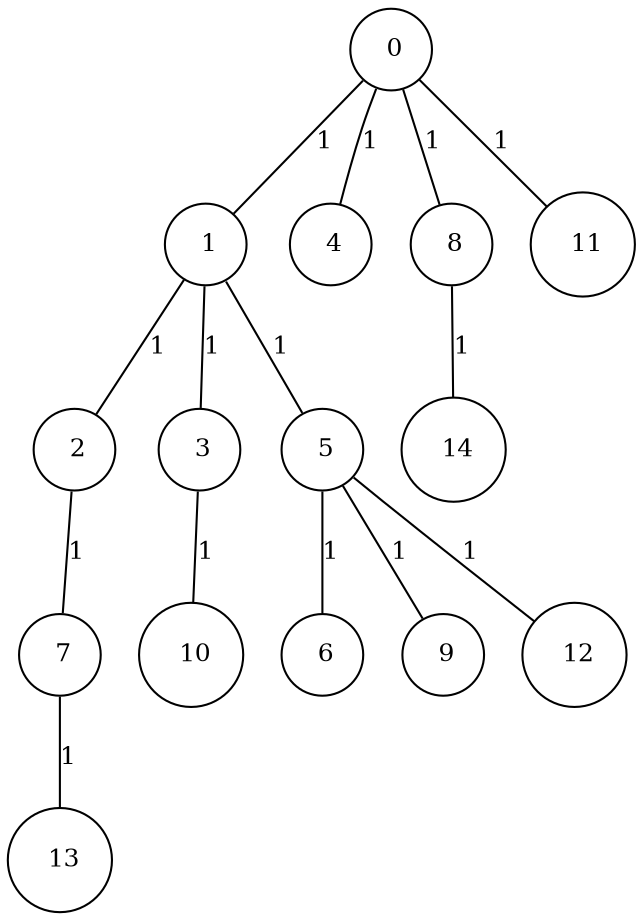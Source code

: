 graph G {
size="8.5,11;"
ratio = "expand;"
fixedsize="true;"
overlap="scale;"
node[shape=circle,width=.12,hight=.12,fontsize=12]
edge[fontsize=12]

0[label=" 0" color=black, pos="1.4489973,0.59862697!"];
1[label=" 1" color=black, pos="2.6871656,1.9503369!"];
2[label=" 2" color=black, pos="0.70227013,2.6813232!"];
3[label=" 3" color=black, pos="0.60113053,1.5183166!"];
4[label=" 4" color=black, pos="0.04766226,1.3694781!"];
5[label=" 5" color=black, pos="0.65684057,1.5301527!"];
6[label=" 6" color=black, pos="0.2978262,1.8913312!"];
7[label=" 7" color=black, pos="2.2019764,0.032127937!"];
8[label=" 8" color=black, pos="1.2429782,1.0716723!"];
9[label=" 9" color=black, pos="2.4513378,2.3005982!"];
10[label=" 10" color=black, pos="0.5524199,1.5424501!"];
11[label=" 11" color=black, pos="0.09338859,1.9506594!"];
12[label=" 12" color=black, pos="0.27726252,1.6852278!"];
13[label=" 13" color=black, pos="0.8269245,2.6480639!"];
14[label=" 14" color=black, pos="1.0710721,0.74181541!"];
0--1[label="1"]
0--4[label="1"]
0--8[label="1"]
0--11[label="1"]
1--2[label="1"]
1--3[label="1"]
1--5[label="1"]
2--7[label="1"]
3--10[label="1"]
5--6[label="1"]
5--9[label="1"]
5--12[label="1"]
7--13[label="1"]
8--14[label="1"]

}
